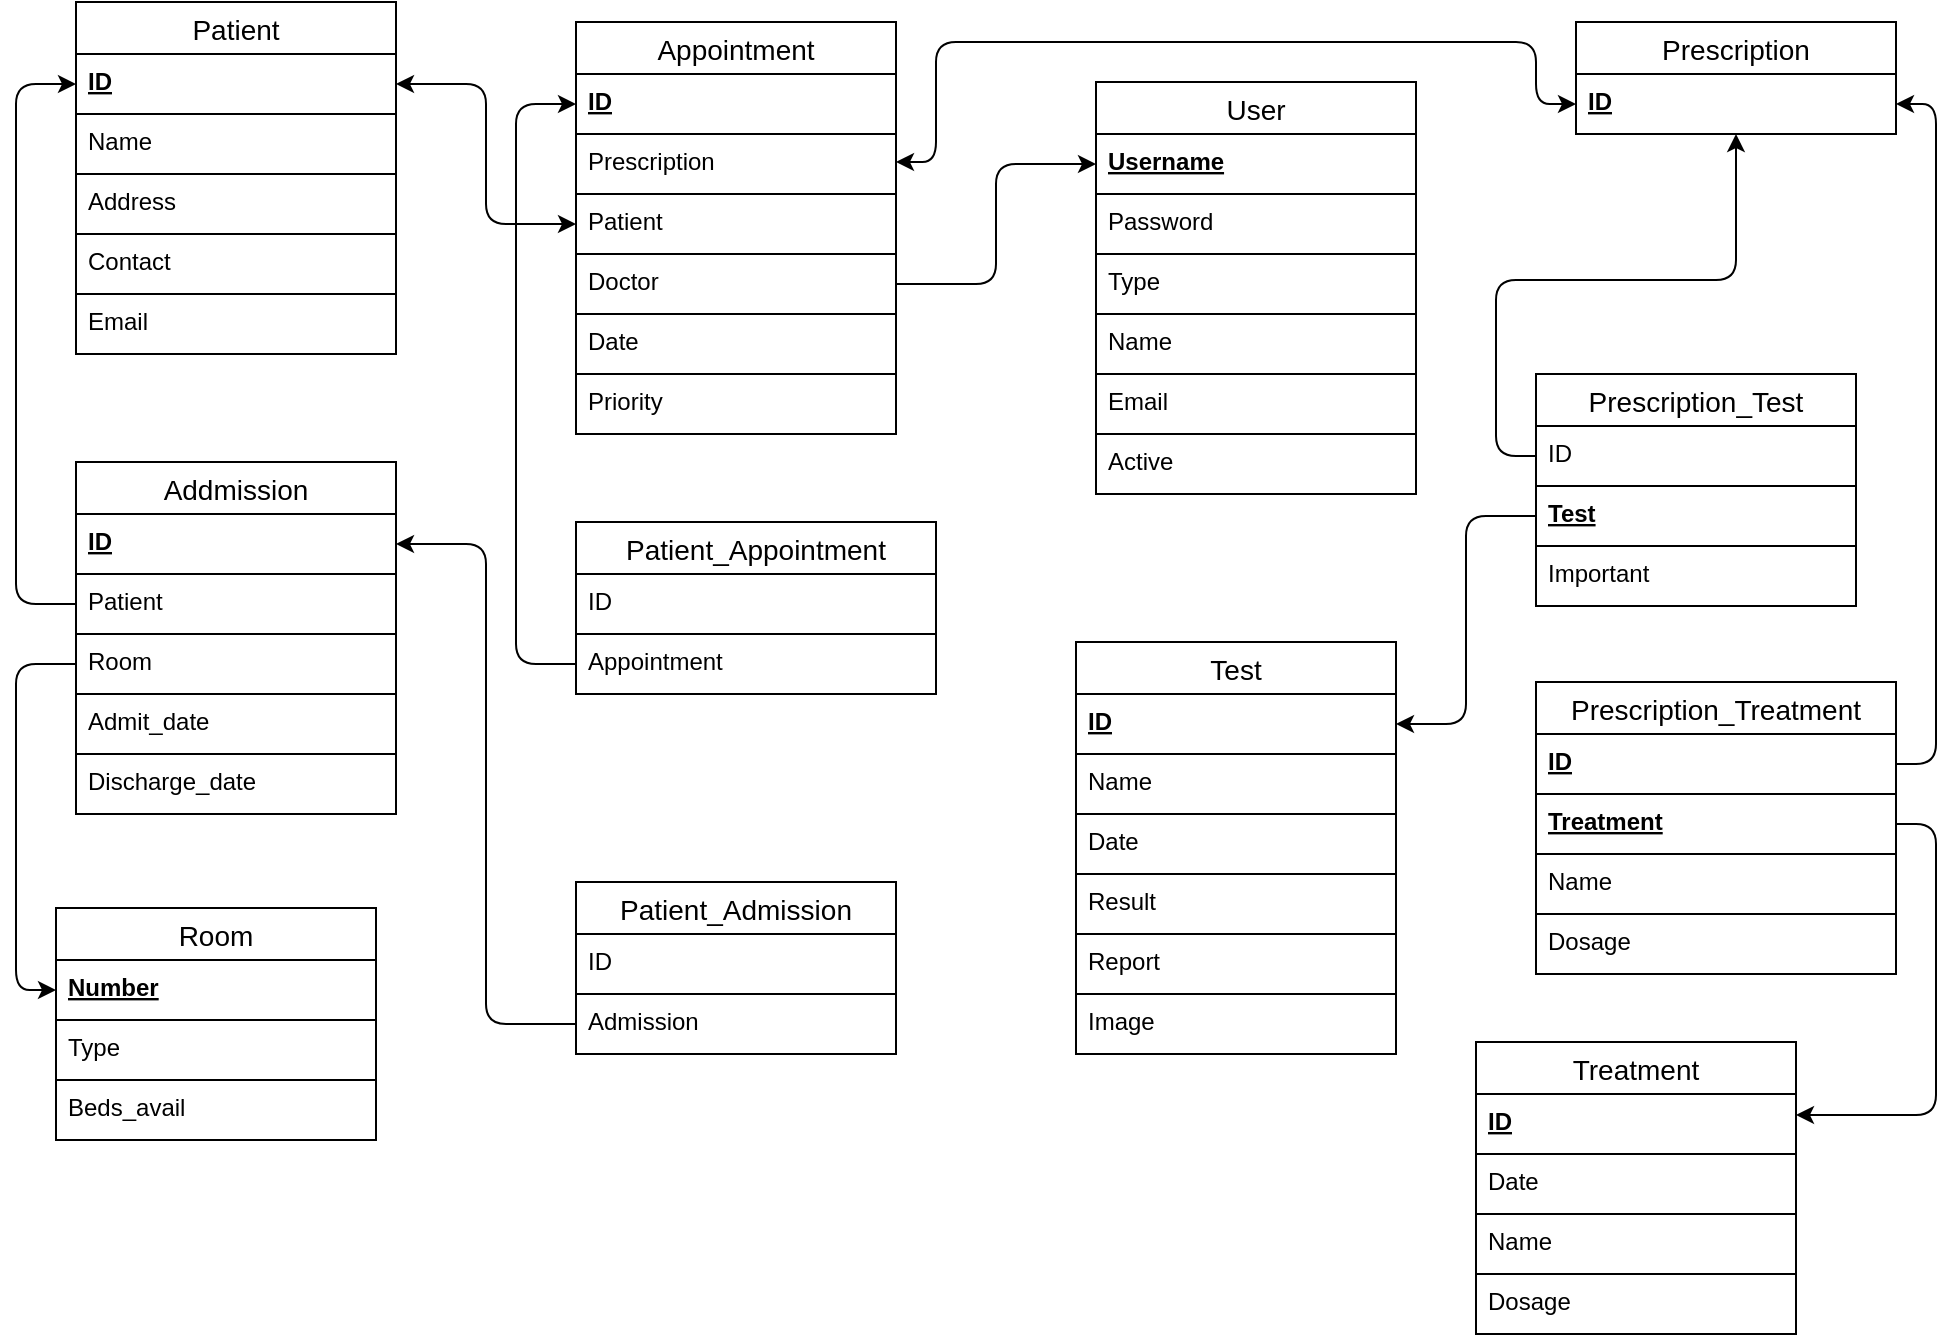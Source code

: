 <mxfile version="21.0.6" type="device"><diagram id="R2lEEEUBdFMjLlhIrx00" name="Page-1"><mxGraphModel dx="1593" dy="680" grid="1" gridSize="10" guides="1" tooltips="1" connect="1" arrows="1" fold="1" page="1" pageScale="1" pageWidth="850" pageHeight="1100" math="0" shadow="0" extFonts="Permanent Marker^https://fonts.googleapis.com/css?family=Permanent+Marker"><root><mxCell id="0"/><mxCell id="1" parent="0"/><mxCell id="oKAebkdBzKPFirqckIqB-1" value="Patient" style="swimlane;fontStyle=0;childLayout=stackLayout;horizontal=1;startSize=26;horizontalStack=0;resizeParent=1;resizeParentMax=0;resizeLast=0;collapsible=1;marginBottom=0;align=center;fontSize=14;" parent="1" vertex="1"><mxGeometry x="110" y="80" width="160" height="146" as="geometry"/></mxCell><mxCell id="oKAebkdBzKPFirqckIqB-2" value="ID" style="text;strokeColor=default;fillColor=none;spacingLeft=4;spacingRight=4;overflow=hidden;rotatable=0;points=[[0,0.5],[1,0.5]];portConstraint=eastwest;fontSize=12;fontStyle=5" parent="oKAebkdBzKPFirqckIqB-1" vertex="1"><mxGeometry y="26" width="160" height="30" as="geometry"/></mxCell><mxCell id="oKAebkdBzKPFirqckIqB-3" value="Name" style="text;strokeColor=default;fillColor=none;spacingLeft=4;spacingRight=4;overflow=hidden;rotatable=0;points=[[0,0.5],[1,0.5]];portConstraint=eastwest;fontSize=12;" parent="oKAebkdBzKPFirqckIqB-1" vertex="1"><mxGeometry y="56" width="160" height="30" as="geometry"/></mxCell><mxCell id="oKAebkdBzKPFirqckIqB-4" value="Address" style="text;strokeColor=default;fillColor=none;spacingLeft=4;spacingRight=4;overflow=hidden;rotatable=0;points=[[0,0.5],[1,0.5]];portConstraint=eastwest;fontSize=12;" parent="oKAebkdBzKPFirqckIqB-1" vertex="1"><mxGeometry y="86" width="160" height="30" as="geometry"/></mxCell><mxCell id="oKAebkdBzKPFirqckIqB-33" value="Contact" style="text;strokeColor=default;fillColor=none;spacingLeft=4;spacingRight=4;overflow=hidden;rotatable=0;points=[[0,0.5],[1,0.5]];portConstraint=eastwest;fontSize=12;" parent="oKAebkdBzKPFirqckIqB-1" vertex="1"><mxGeometry y="116" width="160" height="30" as="geometry"/></mxCell><mxCell id="oKAebkdBzKPFirqckIqB-5" value="User" style="swimlane;fontStyle=0;childLayout=stackLayout;horizontal=1;startSize=26;horizontalStack=0;resizeParent=1;resizeParentMax=0;resizeLast=0;collapsible=1;marginBottom=0;align=center;fontSize=14;strokeColor=default;" parent="1" vertex="1"><mxGeometry x="620" y="120" width="160" height="146" as="geometry"/></mxCell><mxCell id="oKAebkdBzKPFirqckIqB-6" value="Username" style="text;strokeColor=default;fillColor=none;spacingLeft=4;spacingRight=4;overflow=hidden;rotatable=0;points=[[0,0.5],[1,0.5]];portConstraint=eastwest;fontSize=12;fontStyle=5" parent="oKAebkdBzKPFirqckIqB-5" vertex="1"><mxGeometry y="26" width="160" height="30" as="geometry"/></mxCell><mxCell id="oKAebkdBzKPFirqckIqB-7" value="Password" style="text;strokeColor=default;fillColor=none;spacingLeft=4;spacingRight=4;overflow=hidden;rotatable=0;points=[[0,0.5],[1,0.5]];portConstraint=eastwest;fontSize=12;" parent="oKAebkdBzKPFirqckIqB-5" vertex="1"><mxGeometry y="56" width="160" height="30" as="geometry"/></mxCell><mxCell id="oKAebkdBzKPFirqckIqB-8" value="Type" style="text;strokeColor=default;fillColor=none;spacingLeft=4;spacingRight=4;overflow=hidden;rotatable=0;points=[[0,0.5],[1,0.5]];portConstraint=eastwest;fontSize=12;" parent="oKAebkdBzKPFirqckIqB-5" vertex="1"><mxGeometry y="86" width="160" height="30" as="geometry"/></mxCell><mxCell id="oKAebkdBzKPFirqckIqB-36" value="Name" style="text;strokeColor=default;fillColor=none;spacingLeft=4;spacingRight=4;overflow=hidden;rotatable=0;points=[[0,0.5],[1,0.5]];portConstraint=eastwest;fontSize=12;" parent="oKAebkdBzKPFirqckIqB-5" vertex="1"><mxGeometry y="116" width="160" height="30" as="geometry"/></mxCell><mxCell id="oKAebkdBzKPFirqckIqB-9" value="Addmission" style="swimlane;fontStyle=0;childLayout=stackLayout;horizontal=1;startSize=26;horizontalStack=0;resizeParent=1;resizeParentMax=0;resizeLast=0;collapsible=1;marginBottom=0;align=center;fontSize=14;strokeColor=default;" parent="1" vertex="1"><mxGeometry x="110" y="310" width="160" height="176" as="geometry"/></mxCell><mxCell id="oKAebkdBzKPFirqckIqB-10" value="ID" style="text;strokeColor=default;fillColor=none;spacingLeft=4;spacingRight=4;overflow=hidden;rotatable=0;points=[[0,0.5],[1,0.5]];portConstraint=eastwest;fontSize=12;fontStyle=5" parent="oKAebkdBzKPFirqckIqB-9" vertex="1"><mxGeometry y="26" width="160" height="30" as="geometry"/></mxCell><mxCell id="oKAebkdBzKPFirqckIqB-38" value="Patient" style="text;strokeColor=default;fillColor=none;spacingLeft=4;spacingRight=4;overflow=hidden;rotatable=0;points=[[0,0.5],[1,0.5]];portConstraint=eastwest;fontSize=12;" parent="oKAebkdBzKPFirqckIqB-9" vertex="1"><mxGeometry y="56" width="160" height="30" as="geometry"/></mxCell><mxCell id="oKAebkdBzKPFirqckIqB-11" value="Room" style="text;strokeColor=default;fillColor=none;spacingLeft=4;spacingRight=4;overflow=hidden;rotatable=0;points=[[0,0.5],[1,0.5]];portConstraint=eastwest;fontSize=12;" parent="oKAebkdBzKPFirqckIqB-9" vertex="1"><mxGeometry y="86" width="160" height="30" as="geometry"/></mxCell><mxCell id="oKAebkdBzKPFirqckIqB-12" value="Admit_date" style="text;strokeColor=default;fillColor=none;spacingLeft=4;spacingRight=4;overflow=hidden;rotatable=0;points=[[0,0.5],[1,0.5]];portConstraint=eastwest;fontSize=12;" parent="oKAebkdBzKPFirqckIqB-9" vertex="1"><mxGeometry y="116" width="160" height="30" as="geometry"/></mxCell><mxCell id="oKAebkdBzKPFirqckIqB-37" value="Discharge_date" style="text;strokeColor=default;fillColor=none;spacingLeft=4;spacingRight=4;overflow=hidden;rotatable=0;points=[[0,0.5],[1,0.5]];portConstraint=eastwest;fontSize=12;" parent="oKAebkdBzKPFirqckIqB-9" vertex="1"><mxGeometry y="146" width="160" height="30" as="geometry"/></mxCell><mxCell id="oKAebkdBzKPFirqckIqB-17" value="Test" style="swimlane;fontStyle=0;childLayout=stackLayout;horizontal=1;startSize=26;horizontalStack=0;resizeParent=1;resizeParentMax=0;resizeLast=0;collapsible=1;marginBottom=0;align=center;fontSize=14;strokeColor=default;" parent="1" vertex="1"><mxGeometry x="610" y="400" width="160" height="176" as="geometry"/></mxCell><mxCell id="oKAebkdBzKPFirqckIqB-18" value="ID" style="text;strokeColor=default;fillColor=none;spacingLeft=4;spacingRight=4;overflow=hidden;rotatable=0;points=[[0,0.5],[1,0.5]];portConstraint=eastwest;fontSize=12;fontStyle=5" parent="oKAebkdBzKPFirqckIqB-17" vertex="1"><mxGeometry y="26" width="160" height="30" as="geometry"/></mxCell><mxCell id="oKAebkdBzKPFirqckIqB-19" value="Name" style="text;strokeColor=default;fillColor=none;spacingLeft=4;spacingRight=4;overflow=hidden;rotatable=0;points=[[0,0.5],[1,0.5]];portConstraint=eastwest;fontSize=12;" parent="oKAebkdBzKPFirqckIqB-17" vertex="1"><mxGeometry y="56" width="160" height="30" as="geometry"/></mxCell><mxCell id="oKAebkdBzKPFirqckIqB-47" value="Date" style="text;strokeColor=default;fillColor=none;spacingLeft=4;spacingRight=4;overflow=hidden;rotatable=0;points=[[0,0.5],[1,0.5]];portConstraint=eastwest;fontSize=12;" parent="oKAebkdBzKPFirqckIqB-17" vertex="1"><mxGeometry y="86" width="160" height="30" as="geometry"/></mxCell><mxCell id="oKAebkdBzKPFirqckIqB-20" value="Result" style="text;strokeColor=default;fillColor=none;spacingLeft=4;spacingRight=4;overflow=hidden;rotatable=0;points=[[0,0.5],[1,0.5]];portConstraint=eastwest;fontSize=12;" parent="oKAebkdBzKPFirqckIqB-17" vertex="1"><mxGeometry y="116" width="160" height="30" as="geometry"/></mxCell><mxCell id="oKAebkdBzKPFirqckIqB-39" value="Report" style="text;strokeColor=default;fillColor=none;spacingLeft=4;spacingRight=4;overflow=hidden;rotatable=0;points=[[0,0.5],[1,0.5]];portConstraint=eastwest;fontSize=12;" parent="oKAebkdBzKPFirqckIqB-17" vertex="1"><mxGeometry y="146" width="160" height="30" as="geometry"/></mxCell><mxCell id="oKAebkdBzKPFirqckIqB-21" value="Appointment" style="swimlane;fontStyle=0;childLayout=stackLayout;horizontal=1;startSize=26;horizontalStack=0;resizeParent=1;resizeParentMax=0;resizeLast=0;collapsible=1;marginBottom=0;align=center;fontSize=14;strokeColor=default;" parent="1" vertex="1"><mxGeometry x="360" y="90" width="160" height="176" as="geometry"/></mxCell><mxCell id="oKAebkdBzKPFirqckIqB-22" value="ID" style="text;strokeColor=default;fillColor=none;spacingLeft=4;spacingRight=4;overflow=hidden;rotatable=0;points=[[0,0.5],[1,0.5]];portConstraint=eastwest;fontSize=12;perimeterSpacing=0;fontStyle=5" parent="oKAebkdBzKPFirqckIqB-21" vertex="1"><mxGeometry y="26" width="160" height="30" as="geometry"/></mxCell><mxCell id="oKAebkdBzKPFirqckIqB-24" value="Prescription" style="text;strokeColor=default;fillColor=none;spacingLeft=4;spacingRight=4;overflow=hidden;rotatable=0;points=[[0,0.5],[1,0.5]];portConstraint=eastwest;fontSize=12;" parent="oKAebkdBzKPFirqckIqB-21" vertex="1"><mxGeometry y="56" width="160" height="30" as="geometry"/></mxCell><mxCell id="oKAebkdBzKPFirqckIqB-23" value="Patient" style="text;strokeColor=default;fillColor=none;spacingLeft=4;spacingRight=4;overflow=hidden;rotatable=0;points=[[0,0.5],[1,0.5]];portConstraint=eastwest;fontSize=12;" parent="oKAebkdBzKPFirqckIqB-21" vertex="1"><mxGeometry y="86" width="160" height="30" as="geometry"/></mxCell><mxCell id="oKAebkdBzKPFirqckIqB-34" value="Doctor" style="text;strokeColor=default;fillColor=none;spacingLeft=4;spacingRight=4;overflow=hidden;rotatable=0;points=[[0,0.5],[1,0.5]];portConstraint=eastwest;fontSize=12;" parent="oKAebkdBzKPFirqckIqB-21" vertex="1"><mxGeometry y="116" width="160" height="30" as="geometry"/></mxCell><mxCell id="oKAebkdBzKPFirqckIqB-35" value="Date" style="text;strokeColor=default;fillColor=none;spacingLeft=4;spacingRight=4;overflow=hidden;rotatable=0;points=[[0,0.5],[1,0.5]];portConstraint=eastwest;fontSize=12;" parent="oKAebkdBzKPFirqckIqB-21" vertex="1"><mxGeometry y="146" width="160" height="30" as="geometry"/></mxCell><mxCell id="oKAebkdBzKPFirqckIqB-25" value="Prescription" style="swimlane;fontStyle=0;childLayout=stackLayout;horizontal=1;startSize=26;horizontalStack=0;resizeParent=1;resizeParentMax=0;resizeLast=0;collapsible=1;marginBottom=0;align=center;fontSize=14;strokeColor=default;" parent="1" vertex="1"><mxGeometry x="860" y="90" width="160" height="56" as="geometry"/></mxCell><mxCell id="oKAebkdBzKPFirqckIqB-26" value="ID" style="text;strokeColor=default;fillColor=none;spacingLeft=4;spacingRight=4;overflow=hidden;rotatable=0;points=[[0,0.5,0,0,0],[0.5,1,0,0,0],[1,0.5,0,0,0]];portConstraint=eastwest;fontSize=12;fontStyle=5" parent="oKAebkdBzKPFirqckIqB-25" vertex="1"><mxGeometry y="26" width="160" height="30" as="geometry"/></mxCell><mxCell id="oKAebkdBzKPFirqckIqB-29" value="Treatment" style="swimlane;fontStyle=0;childLayout=stackLayout;horizontal=1;startSize=26;horizontalStack=0;resizeParent=1;resizeParentMax=0;resizeLast=0;collapsible=1;marginBottom=0;align=center;fontSize=14;strokeColor=default;" parent="1" vertex="1"><mxGeometry x="810" y="600" width="160" height="146" as="geometry"/></mxCell><mxCell id="oKAebkdBzKPFirqckIqB-30" value="ID" style="text;strokeColor=default;fillColor=none;spacingLeft=4;spacingRight=4;overflow=hidden;rotatable=0;points=[[0,0.5],[1,0.5]];portConstraint=eastwest;fontSize=12;fontStyle=5" parent="oKAebkdBzKPFirqckIqB-29" vertex="1"><mxGeometry y="26" width="160" height="30" as="geometry"/></mxCell><mxCell id="oKAebkdBzKPFirqckIqB-48" value="Date" style="text;strokeColor=default;fillColor=none;spacingLeft=4;spacingRight=4;overflow=hidden;rotatable=0;points=[[0,0.5],[1,0.5]];portConstraint=eastwest;fontSize=12;" parent="oKAebkdBzKPFirqckIqB-29" vertex="1"><mxGeometry y="56" width="160" height="30" as="geometry"/></mxCell><mxCell id="oKAebkdBzKPFirqckIqB-31" value="Name" style="text;strokeColor=default;fillColor=none;spacingLeft=4;spacingRight=4;overflow=hidden;rotatable=0;points=[[0,0.5],[1,0.5]];portConstraint=eastwest;fontSize=12;" parent="oKAebkdBzKPFirqckIqB-29" vertex="1"><mxGeometry y="86" width="160" height="30" as="geometry"/></mxCell><mxCell id="oKAebkdBzKPFirqckIqB-32" value="Dosage" style="text;strokeColor=default;fillColor=none;spacingLeft=4;spacingRight=4;overflow=hidden;rotatable=0;points=[[0,0.5],[1,0.5]];portConstraint=eastwest;fontSize=12;" parent="oKAebkdBzKPFirqckIqB-29" vertex="1"><mxGeometry y="116" width="160" height="30" as="geometry"/></mxCell><mxCell id="oKAebkdBzKPFirqckIqB-52" style="orthogonalLoop=1;jettySize=auto;html=1;entryX=1;entryY=0.5;entryDx=0;entryDy=0;edgeStyle=orthogonalEdgeStyle;rounded=1;strokeColor=default;startArrow=classic;startFill=1;" parent="1" source="oKAebkdBzKPFirqckIqB-23" target="oKAebkdBzKPFirqckIqB-2" edge="1"><mxGeometry relative="1" as="geometry"/></mxCell><mxCell id="oKAebkdBzKPFirqckIqB-53" style="edgeStyle=orthogonalEdgeStyle;rounded=1;orthogonalLoop=1;jettySize=auto;html=1;entryX=0;entryY=0.5;entryDx=0;entryDy=0;strokeColor=default;" parent="1" source="oKAebkdBzKPFirqckIqB-34" target="oKAebkdBzKPFirqckIqB-6" edge="1"><mxGeometry relative="1" as="geometry"/></mxCell><mxCell id="oKAebkdBzKPFirqckIqB-13" value="Room" style="swimlane;fontStyle=0;childLayout=stackLayout;horizontal=1;startSize=26;horizontalStack=0;resizeParent=1;resizeParentMax=0;resizeLast=0;collapsible=1;marginBottom=0;align=center;fontSize=14;strokeColor=default;" parent="1" vertex="1"><mxGeometry x="100" y="533" width="160" height="116" as="geometry"/></mxCell><mxCell id="oKAebkdBzKPFirqckIqB-14" value="Number" style="text;strokeColor=default;fillColor=none;spacingLeft=4;spacingRight=4;overflow=hidden;rotatable=0;points=[[0,0.5],[1,0.5]];portConstraint=eastwest;fontSize=12;fontStyle=5" parent="oKAebkdBzKPFirqckIqB-13" vertex="1"><mxGeometry y="26" width="160" height="30" as="geometry"/></mxCell><mxCell id="oKAebkdBzKPFirqckIqB-15" value="Type" style="text;strokeColor=default;fillColor=none;spacingLeft=4;spacingRight=4;overflow=hidden;rotatable=0;points=[[0,0.5],[1,0.5]];portConstraint=eastwest;fontSize=12;" parent="oKAebkdBzKPFirqckIqB-13" vertex="1"><mxGeometry y="56" width="160" height="30" as="geometry"/></mxCell><mxCell id="oKAebkdBzKPFirqckIqB-16" value="Beds_avail" style="text;strokeColor=default;fillColor=none;spacingLeft=4;spacingRight=4;overflow=hidden;rotatable=0;points=[[0,0.5],[1,0.5]];portConstraint=eastwest;fontSize=12;" parent="oKAebkdBzKPFirqckIqB-13" vertex="1"><mxGeometry y="86" width="160" height="30" as="geometry"/></mxCell><mxCell id="oKAebkdBzKPFirqckIqB-56" style="edgeStyle=orthogonalEdgeStyle;rounded=1;orthogonalLoop=1;jettySize=auto;html=1;strokeColor=default;endArrow=none;endFill=0;startArrow=classic;startFill=1;entryX=0;entryY=0.5;entryDx=0;entryDy=0;exitX=1;exitY=0.5;exitDx=0;exitDy=0;" parent="1" source="oKAebkdBzKPFirqckIqB-18" target="dke7wpP0IfUhdyt0Mg7C-13" edge="1"><mxGeometry relative="1" as="geometry"><mxPoint x="860" y="420" as="sourcePoint"/></mxGeometry></mxCell><mxCell id="oKAebkdBzKPFirqckIqB-57" style="edgeStyle=orthogonalEdgeStyle;rounded=1;orthogonalLoop=1;jettySize=auto;html=1;entryX=0;entryY=0.5;entryDx=0;entryDy=0;strokeColor=default;" parent="1" source="oKAebkdBzKPFirqckIqB-11" target="oKAebkdBzKPFirqckIqB-14" edge="1"><mxGeometry relative="1" as="geometry"/></mxCell><mxCell id="oKAebkdBzKPFirqckIqB-58" style="edgeStyle=orthogonalEdgeStyle;rounded=1;orthogonalLoop=1;jettySize=auto;html=1;strokeColor=default;startArrow=classic;startFill=1;" parent="1" source="oKAebkdBzKPFirqckIqB-24" target="oKAebkdBzKPFirqckIqB-26" edge="1"><mxGeometry relative="1" as="geometry"><Array as="points"><mxPoint x="540" y="160"/><mxPoint x="540" y="100"/><mxPoint x="840" y="100"/><mxPoint x="840" y="131"/></Array></mxGeometry></mxCell><mxCell id="oKAebkdBzKPFirqckIqB-60" style="edgeStyle=orthogonalEdgeStyle;rounded=1;orthogonalLoop=1;jettySize=auto;html=1;strokeColor=default;endArrow=none;endFill=0;startArrow=classic;startFill=1;entryX=0;entryY=0.5;entryDx=0;entryDy=0;exitX=0;exitY=0.5;exitDx=0;exitDy=0;" parent="1" source="oKAebkdBzKPFirqckIqB-2" target="oKAebkdBzKPFirqckIqB-38" edge="1"><mxGeometry relative="1" as="geometry"><Array as="points"><mxPoint x="80" y="121"/><mxPoint x="80" y="381"/></Array><mxPoint x="70" y="390" as="targetPoint"/></mxGeometry></mxCell><mxCell id="dke7wpP0IfUhdyt0Mg7C-1" value="Email" style="text;strokeColor=default;fillColor=none;spacingLeft=4;spacingRight=4;overflow=hidden;rotatable=0;points=[[0,0.5],[1,0.5]];portConstraint=eastwest;fontSize=12;" vertex="1" parent="1"><mxGeometry x="620" y="266" width="160" height="30" as="geometry"/></mxCell><mxCell id="dke7wpP0IfUhdyt0Mg7C-2" value="Active" style="text;strokeColor=default;fillColor=none;spacingLeft=4;spacingRight=4;overflow=hidden;rotatable=0;points=[[0,0.5],[1,0.5]];portConstraint=eastwest;fontSize=12;" vertex="1" parent="1"><mxGeometry x="620" y="296" width="160" height="30" as="geometry"/></mxCell><mxCell id="dke7wpP0IfUhdyt0Mg7C-3" value="Image" style="text;strokeColor=default;fillColor=none;spacingLeft=4;spacingRight=4;overflow=hidden;rotatable=0;points=[[0,0.5],[1,0.5]];portConstraint=eastwest;fontSize=12;" vertex="1" parent="1"><mxGeometry x="610" y="576" width="160" height="30" as="geometry"/></mxCell><mxCell id="dke7wpP0IfUhdyt0Mg7C-5" value="Email" style="text;strokeColor=default;fillColor=none;spacingLeft=4;spacingRight=4;overflow=hidden;rotatable=0;points=[[0,0.5],[1,0.5]];portConstraint=eastwest;fontSize=12;" vertex="1" parent="1"><mxGeometry x="110" y="226" width="160" height="30" as="geometry"/></mxCell><mxCell id="dke7wpP0IfUhdyt0Mg7C-6" value="Prescription_Treatment" style="swimlane;fontStyle=0;childLayout=stackLayout;horizontal=1;startSize=26;horizontalStack=0;resizeParent=1;resizeParentMax=0;resizeLast=0;collapsible=1;marginBottom=0;align=center;fontSize=14;strokeColor=default;" vertex="1" parent="1"><mxGeometry x="840" y="420" width="180" height="146" as="geometry"/></mxCell><mxCell id="dke7wpP0IfUhdyt0Mg7C-7" value="ID" style="text;strokeColor=default;fillColor=none;spacingLeft=4;spacingRight=4;overflow=hidden;rotatable=0;points=[[0,0.5],[1,0.5]];portConstraint=eastwest;fontSize=12;fontStyle=5" vertex="1" parent="dke7wpP0IfUhdyt0Mg7C-6"><mxGeometry y="26" width="180" height="30" as="geometry"/></mxCell><mxCell id="dke7wpP0IfUhdyt0Mg7C-8" value="Treatment" style="text;strokeColor=default;fillColor=none;spacingLeft=4;spacingRight=4;overflow=hidden;rotatable=0;points=[[0,0.5],[1,0.5]];portConstraint=eastwest;fontSize=12;fontStyle=5" vertex="1" parent="dke7wpP0IfUhdyt0Mg7C-6"><mxGeometry y="56" width="180" height="30" as="geometry"/></mxCell><mxCell id="dke7wpP0IfUhdyt0Mg7C-9" value="Name" style="text;strokeColor=default;fillColor=none;spacingLeft=4;spacingRight=4;overflow=hidden;rotatable=0;points=[[0,0.5],[1,0.5]];portConstraint=eastwest;fontSize=12;" vertex="1" parent="dke7wpP0IfUhdyt0Mg7C-6"><mxGeometry y="86" width="180" height="30" as="geometry"/></mxCell><mxCell id="dke7wpP0IfUhdyt0Mg7C-10" value="Dosage" style="text;strokeColor=default;fillColor=none;spacingLeft=4;spacingRight=4;overflow=hidden;rotatable=0;points=[[0,0.5],[1,0.5]];portConstraint=eastwest;fontSize=12;" vertex="1" parent="dke7wpP0IfUhdyt0Mg7C-6"><mxGeometry y="116" width="180" height="30" as="geometry"/></mxCell><mxCell id="dke7wpP0IfUhdyt0Mg7C-11" value="Prescription_Test" style="swimlane;fontStyle=0;childLayout=stackLayout;horizontal=1;startSize=26;horizontalStack=0;resizeParent=1;resizeParentMax=0;resizeLast=0;collapsible=1;marginBottom=0;align=center;fontSize=14;strokeColor=default;" vertex="1" parent="1"><mxGeometry x="840" y="266" width="160" height="116" as="geometry"/></mxCell><mxCell id="dke7wpP0IfUhdyt0Mg7C-12" value="ID" style="text;strokeColor=default;fillColor=none;spacingLeft=4;spacingRight=4;overflow=hidden;rotatable=0;points=[[0,0.5],[1,0.5]];portConstraint=eastwest;fontSize=12;" vertex="1" parent="dke7wpP0IfUhdyt0Mg7C-11"><mxGeometry y="26" width="160" height="30" as="geometry"/></mxCell><mxCell id="dke7wpP0IfUhdyt0Mg7C-13" value="Test" style="text;strokeColor=default;fillColor=none;spacingLeft=4;spacingRight=4;overflow=hidden;rotatable=0;points=[[0,0.5],[1,0.5]];portConstraint=eastwest;fontSize=12;fontStyle=5" vertex="1" parent="dke7wpP0IfUhdyt0Mg7C-11"><mxGeometry y="56" width="160" height="30" as="geometry"/></mxCell><mxCell id="dke7wpP0IfUhdyt0Mg7C-14" value="Important" style="text;strokeColor=default;fillColor=none;spacingLeft=4;spacingRight=4;overflow=hidden;rotatable=0;points=[[0,0.5],[1,0.5]];portConstraint=eastwest;fontSize=12;" vertex="1" parent="dke7wpP0IfUhdyt0Mg7C-11"><mxGeometry y="86" width="160" height="30" as="geometry"/></mxCell><mxCell id="dke7wpP0IfUhdyt0Mg7C-16" style="edgeStyle=orthogonalEdgeStyle;rounded=1;orthogonalLoop=1;jettySize=auto;html=1;strokeColor=default;endArrow=none;endFill=0;startArrow=classic;startFill=1;exitX=1;exitY=0.25;exitDx=0;exitDy=0;entryX=1;entryY=0.5;entryDx=0;entryDy=0;" edge="1" parent="1" source="oKAebkdBzKPFirqckIqB-29" target="dke7wpP0IfUhdyt0Mg7C-8"><mxGeometry relative="1" as="geometry"><mxPoint x="965" y="418" as="sourcePoint"/><mxPoint x="875" y="668" as="targetPoint"/></mxGeometry></mxCell><mxCell id="dke7wpP0IfUhdyt0Mg7C-17" style="edgeStyle=orthogonalEdgeStyle;rounded=1;orthogonalLoop=1;jettySize=auto;html=1;strokeColor=default;endArrow=none;endFill=0;startArrow=classic;startFill=1;entryX=1;entryY=0.5;entryDx=0;entryDy=0;exitX=1;exitY=0.5;exitDx=0;exitDy=0;" edge="1" parent="1" source="oKAebkdBzKPFirqckIqB-26" target="dke7wpP0IfUhdyt0Mg7C-7"><mxGeometry relative="1" as="geometry"><mxPoint x="880" y="211" as="sourcePoint"/><mxPoint x="790" y="461" as="targetPoint"/></mxGeometry></mxCell><mxCell id="dke7wpP0IfUhdyt0Mg7C-19" style="edgeStyle=orthogonalEdgeStyle;rounded=1;orthogonalLoop=1;jettySize=auto;html=1;strokeColor=default;endArrow=none;endFill=0;startArrow=classic;startFill=1;exitX=0.5;exitY=1;exitDx=0;exitDy=0;exitPerimeter=0;entryX=0;entryY=0.5;entryDx=0;entryDy=0;" edge="1" parent="1" source="oKAebkdBzKPFirqckIqB-26" target="dke7wpP0IfUhdyt0Mg7C-12"><mxGeometry relative="1" as="geometry"><mxPoint x="900" y="180" as="sourcePoint"/><mxPoint x="810" y="481" as="targetPoint"/></mxGeometry></mxCell><mxCell id="dke7wpP0IfUhdyt0Mg7C-20" value="Priority" style="text;strokeColor=default;fillColor=none;spacingLeft=4;spacingRight=4;overflow=hidden;rotatable=0;points=[[0,0.5],[1,0.5]];portConstraint=eastwest;fontSize=12;" vertex="1" parent="1"><mxGeometry x="360" y="266" width="160" height="30" as="geometry"/></mxCell><mxCell id="dke7wpP0IfUhdyt0Mg7C-21" value="Patient_Appointment" style="swimlane;fontStyle=0;childLayout=stackLayout;horizontal=1;startSize=26;horizontalStack=0;resizeParent=1;resizeParentMax=0;resizeLast=0;collapsible=1;marginBottom=0;align=center;fontSize=14;strokeColor=default;" vertex="1" parent="1"><mxGeometry x="360" y="340" width="180" height="86" as="geometry"/></mxCell><mxCell id="dke7wpP0IfUhdyt0Mg7C-22" value="ID" style="text;strokeColor=default;fillColor=none;spacingLeft=4;spacingRight=4;overflow=hidden;rotatable=0;points=[[0,0.5],[1,0.5]];portConstraint=eastwest;fontSize=12;" vertex="1" parent="dke7wpP0IfUhdyt0Mg7C-21"><mxGeometry y="26" width="180" height="30" as="geometry"/></mxCell><mxCell id="dke7wpP0IfUhdyt0Mg7C-23" value="Appointment" style="text;strokeColor=default;fillColor=none;spacingLeft=4;spacingRight=4;overflow=hidden;rotatable=0;points=[[0,0.5],[1,0.5]];portConstraint=eastwest;fontSize=12;fontStyle=0" vertex="1" parent="dke7wpP0IfUhdyt0Mg7C-21"><mxGeometry y="56" width="180" height="30" as="geometry"/></mxCell><mxCell id="dke7wpP0IfUhdyt0Mg7C-25" value="Patient_Admission" style="swimlane;fontStyle=0;childLayout=stackLayout;horizontal=1;startSize=26;horizontalStack=0;resizeParent=1;resizeParentMax=0;resizeLast=0;collapsible=1;marginBottom=0;align=center;fontSize=14;strokeColor=default;" vertex="1" parent="1"><mxGeometry x="360" y="520" width="160" height="86" as="geometry"/></mxCell><mxCell id="dke7wpP0IfUhdyt0Mg7C-26" value="ID" style="text;strokeColor=default;fillColor=none;spacingLeft=4;spacingRight=4;overflow=hidden;rotatable=0;points=[[0,0.5],[1,0.5]];portConstraint=eastwest;fontSize=12;" vertex="1" parent="dke7wpP0IfUhdyt0Mg7C-25"><mxGeometry y="26" width="160" height="30" as="geometry"/></mxCell><mxCell id="dke7wpP0IfUhdyt0Mg7C-27" value="Admission" style="text;strokeColor=default;fillColor=none;spacingLeft=4;spacingRight=4;overflow=hidden;rotatable=0;points=[[0,0.5],[1,0.5]];portConstraint=eastwest;fontSize=12;fontStyle=0" vertex="1" parent="dke7wpP0IfUhdyt0Mg7C-25"><mxGeometry y="56" width="160" height="30" as="geometry"/></mxCell><mxCell id="dke7wpP0IfUhdyt0Mg7C-29" style="edgeStyle=orthogonalEdgeStyle;rounded=1;orthogonalLoop=1;jettySize=auto;html=1;entryX=0;entryY=0.5;entryDx=0;entryDy=0;strokeColor=default;exitX=0;exitY=0.5;exitDx=0;exitDy=0;" edge="1" parent="1" source="dke7wpP0IfUhdyt0Mg7C-23" target="oKAebkdBzKPFirqckIqB-22"><mxGeometry relative="1" as="geometry"><mxPoint x="240" y="286" as="sourcePoint"/><mxPoint x="340" y="226" as="targetPoint"/><Array as="points"><mxPoint x="330" y="411"/><mxPoint x="330" y="131"/></Array></mxGeometry></mxCell><mxCell id="dke7wpP0IfUhdyt0Mg7C-30" style="edgeStyle=orthogonalEdgeStyle;rounded=1;orthogonalLoop=1;jettySize=auto;html=1;entryX=1;entryY=0.5;entryDx=0;entryDy=0;strokeColor=default;exitX=0;exitY=0.5;exitDx=0;exitDy=0;" edge="1" parent="1" source="dke7wpP0IfUhdyt0Mg7C-27" target="oKAebkdBzKPFirqckIqB-10"><mxGeometry relative="1" as="geometry"><mxPoint x="540" y="241" as="sourcePoint"/><mxPoint x="640" y="181" as="targetPoint"/></mxGeometry></mxCell></root></mxGraphModel></diagram></mxfile>